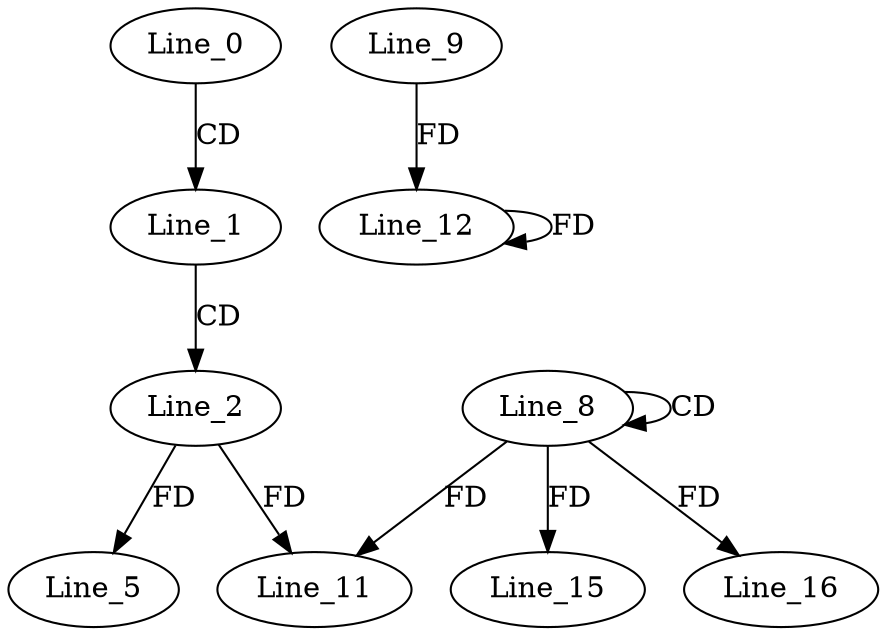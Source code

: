 digraph G {
  Line_0;
  Line_1;
  Line_2;
  Line_5;
  Line_8;
  Line_8;
  Line_11;
  Line_9;
  Line_12;
  Line_15;
  Line_16;
  Line_0 -> Line_1 [ label="CD" ];
  Line_1 -> Line_2 [ label="CD" ];
  Line_2 -> Line_5 [ label="FD" ];
  Line_8 -> Line_8 [ label="CD" ];
  Line_2 -> Line_11 [ label="FD" ];
  Line_8 -> Line_11 [ label="FD" ];
  Line_9 -> Line_12 [ label="FD" ];
  Line_12 -> Line_12 [ label="FD" ];
  Line_8 -> Line_15 [ label="FD" ];
  Line_8 -> Line_16 [ label="FD" ];
}
